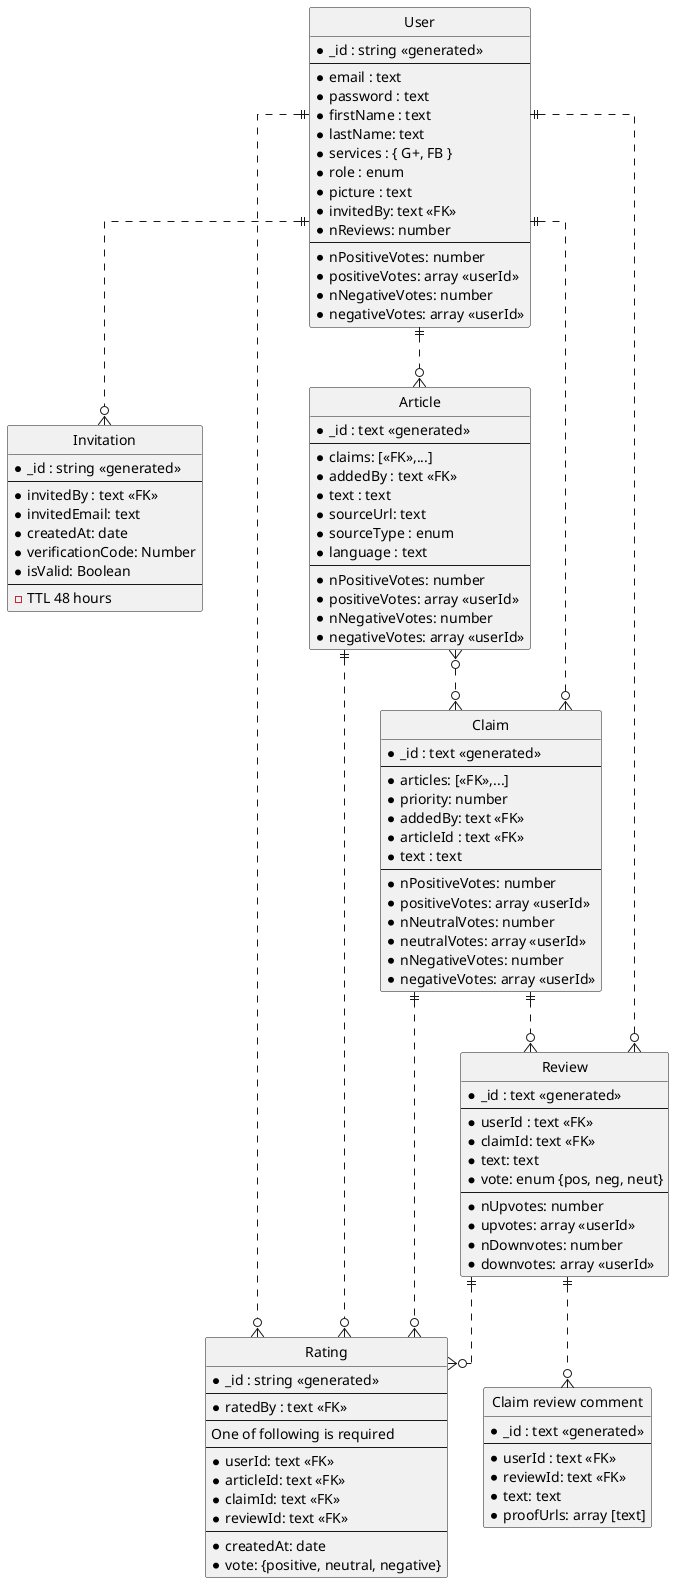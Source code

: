 @startuml
' hide the spot
hide circle

' avoid problems with angled crows feet
skinparam linetype ortho

entity "User" as user {
  *_id : string <<generated>>
  --
  *email : text
  *password : text
  *firstName : text
  *lastName: text
  *services : { G+, FB }
  *role : enum
  *picture : text
  *invitedBy: text <<FK>>
  *nReviews: number
  --
  *nPositiveVotes: number
  *positiveVotes: array <<userId>>
  *nNegativeVotes: number
  *negativeVotes: array <<userId>>
}

entity "Invitation" as inv {
  *_id : string <<generated>>
  --
  *invitedBy : text <<FK>>
  *invitedEmail: text
  *createdAt: date
  *verificationCode: Number
  *isValid: Boolean
  --
  - TTL 48 hours
}

entity "Rating" as rating {
  *_id : string <<generated>>
  --
  *ratedBy : text <<FK>>
  --
  One of following is required
  --
  *userId: text <<FK>>
  *articleId: text <<FK>>
  *claimId: text <<FK>>
  *reviewId: text <<FK>>
  --
  *createdAt: date
  *vote: {positive, neutral, negative}
}

entity "Article" as article {
  *_id : text <<generated>>
  --
  *claims: [<<FK>>,...]
  *addedBy : text <<FK>>
  *text : text
  *sourceUrl: text
  *sourceType : enum
  *language : text
  --
  *nPositiveVotes: number
  *positiveVotes: array <<userId>>
  *nNegativeVotes: number
  *negativeVotes: array <<userId>>
}

entity "Claim" as claim {
  *_id : text <<generated>>
  --
  *articles: [<<FK>>,...]
  *priority: number
  *addedBy: text <<FK>>
  *articleId : text <<FK>>
  *text : text
  --
  *nPositiveVotes: number
  *positiveVotes: array <<userId>>
  *nNeutralVotes: number
  *neutralVotes: array <<userId>>
  *nNegativeVotes: number
  *negativeVotes: array <<userId>>
}

entity "Review" as review {
  *_id : text <<generated>>
  --
  *userId : text <<FK>>
  *claimId: text <<FK>>
  *text: text
  *vote: enum {pos, neg, neut}
  --
  *nUpvotes: number
  *upvotes: array <<userId>>
  *nDownvotes: number
  *downvotes: array <<userId>>
}

entity "Claim review comment" as claimReviewComment {
  *_id : text <<generated>>
  --
  *userId : text <<FK>>
  *reviewId: text <<FK>>
  *text: text
  *proofUrls: array [text] 
}

user ||..o{ article
user ||..o{ inv
article }o..o{ claim
article ||..o{ rating
user ||..o{ review
user ||..o{ rating
claim ||..o{ review
claim }o..|| user
claim ||..o{ rating
review ||..o{ claimReviewComment
review ||..o{ rating
@enduml
